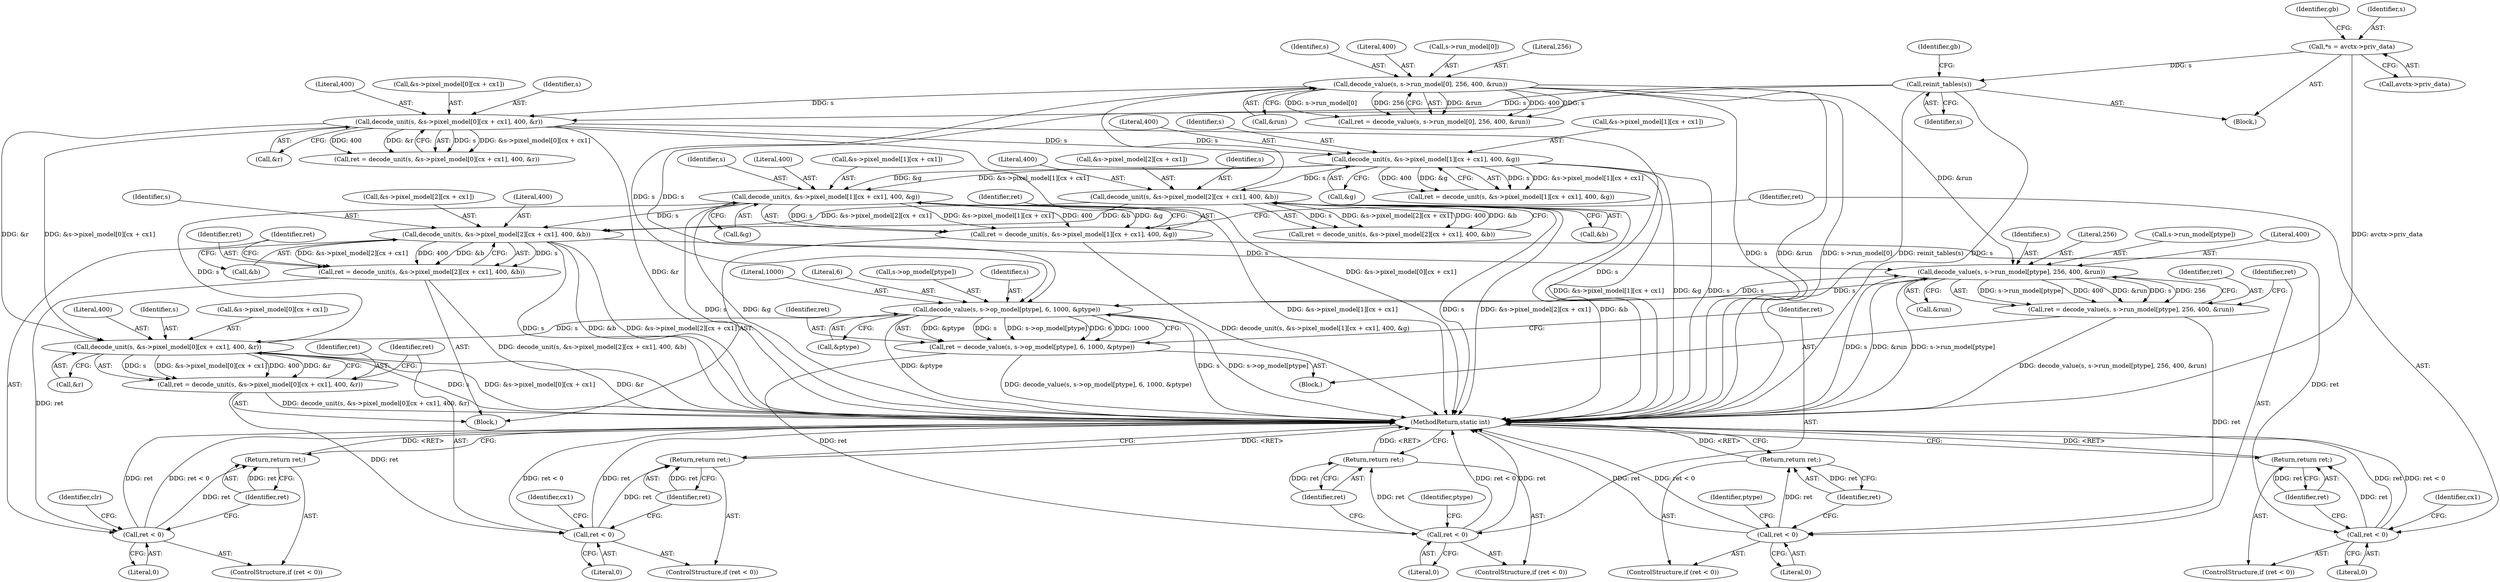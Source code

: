 digraph "0_FFmpeg_7ac5067146613997bb38442cb022d7f41321a706@array" {
"1000450" [label="(Call,decode_unit(s, &s->pixel_model[1][cx + cx1], 400, &g))"];
"1000415" [label="(Call,decode_unit(s, &s->pixel_model[0][cx + cx1], 400, &r))"];
"1000391" [label="(Call,decode_value(s, s->op_model[ptype], 6, 1000, &ptype))"];
"1000293" [label="(Call,decode_value(s, s->run_model[0], 256, 400, &run))"];
"1000258" [label="(Call,decode_unit(s, &s->pixel_model[2][cx + cx1], 400, &b))"];
"1000223" [label="(Call,decode_unit(s, &s->pixel_model[1][cx + cx1], 400, &g))"];
"1000188" [label="(Call,decode_unit(s, &s->pixel_model[0][cx + cx1], 400, &r))"];
"1000166" [label="(Call,reinit_tables(s))"];
"1000106" [label="(Call,*s = avctx->priv_data)"];
"1000525" [label="(Call,decode_value(s, s->run_model[ptype], 256, 400, &run))"];
"1000485" [label="(Call,decode_unit(s, &s->pixel_model[2][cx + cx1], 400, &b))"];
"1000450" [label="(Call,decode_unit(s, &s->pixel_model[1][cx + cx1], 400, &g))"];
"1000448" [label="(Call,ret = decode_unit(s, &s->pixel_model[1][cx + cx1], 400, &g))"];
"1000466" [label="(Call,ret < 0)"];
"1000469" [label="(Return,return ret;)"];
"1000483" [label="(Call,ret = decode_unit(s, &s->pixel_model[2][cx + cx1], 400, &b))"];
"1000501" [label="(Call,ret < 0)"];
"1000504" [label="(Return,return ret;)"];
"1000389" [label="(Call,ret = decode_value(s, s->op_model[ptype], 6, 1000, &ptype))"];
"1000403" [label="(Call,ret < 0)"];
"1000406" [label="(Return,return ret;)"];
"1000413" [label="(Call,ret = decode_unit(s, &s->pixel_model[0][cx + cx1], 400, &r))"];
"1000431" [label="(Call,ret < 0)"];
"1000434" [label="(Return,return ret;)"];
"1000523" [label="(Call,ret = decode_value(s, s->run_model[ptype], 256, 400, &run))"];
"1000537" [label="(Call,ret < 0)"];
"1000540" [label="(Return,return ret;)"];
"1000108" [label="(Call,avctx->priv_data)"];
"1000189" [label="(Identifier,s)"];
"1000391" [label="(Call,decode_value(s, s->op_model[ptype], 6, 1000, &ptype))"];
"1000235" [label="(Literal,400)"];
"1000469" [label="(Return,return ret;)"];
"1000533" [label="(Literal,400)"];
"1000295" [label="(Call,s->run_model[0])"];
"1000402" [label="(ControlStructure,if (ret < 0))"];
"1000449" [label="(Identifier,ret)"];
"1000451" [label="(Identifier,s)"];
"1000526" [label="(Identifier,s)"];
"1000293" [label="(Call,decode_value(s, s->run_model[0], 256, 400, &run))"];
"1000500" [label="(ControlStructure,if (ret < 0))"];
"1000487" [label="(Call,&s->pixel_model[2][cx + cx1])"];
"1000485" [label="(Call,decode_unit(s, &s->pixel_model[2][cx + cx1], 400, &b))"];
"1000470" [label="(Identifier,ret)"];
"1000505" [label="(Identifier,ret)"];
"1000532" [label="(Literal,256)"];
"1000415" [label="(Call,decode_unit(s, &s->pixel_model[0][cx + cx1], 400, &r))"];
"1000403" [label="(Call,ret < 0)"];
"1000271" [label="(Call,&b)"];
"1000104" [label="(Block,)"];
"1000188" [label="(Call,decode_unit(s, &s->pixel_model[0][cx + cx1], 400, &r))"];
"1000433" [label="(Literal,0)"];
"1000466" [label="(Call,ret < 0)"];
"1000437" [label="(Identifier,cx1)"];
"1000502" [label="(Identifier,ret)"];
"1000504" [label="(Return,return ret;)"];
"1000302" [label="(Call,&run)"];
"1000405" [label="(Literal,0)"];
"1000435" [label="(Identifier,ret)"];
"1000498" [label="(Call,&b)"];
"1000413" [label="(Call,ret = decode_unit(s, &s->pixel_model[0][cx + cx1], 400, &r))"];
"1000256" [label="(Call,ret = decode_unit(s, &s->pixel_model[2][cx + cx1], 400, &b))"];
"1000236" [label="(Call,&g)"];
"1000428" [label="(Call,&r)"];
"1000432" [label="(Identifier,ret)"];
"1000536" [label="(ControlStructure,if (ret < 0))"];
"1000541" [label="(Identifier,ret)"];
"1000483" [label="(Call,ret = decode_unit(s, &s->pixel_model[2][cx + cx1], 400, &b))"];
"1000434" [label="(Return,return ret;)"];
"1000389" [label="(Call,ret = decode_value(s, s->op_model[ptype], 6, 1000, &ptype))"];
"1000450" [label="(Call,decode_unit(s, &s->pixel_model[1][cx + cx1], 400, &g))"];
"1000200" [label="(Literal,400)"];
"1000224" [label="(Identifier,s)"];
"1000259" [label="(Identifier,s)"];
"1000201" [label="(Call,&r)"];
"1000393" [label="(Call,s->op_model[ptype])"];
"1000169" [label="(Identifier,gb)"];
"1000430" [label="(ControlStructure,if (ret < 0))"];
"1000448" [label="(Call,ret = decode_unit(s, &s->pixel_model[1][cx + cx1], 400, &g))"];
"1000417" [label="(Call,&s->pixel_model[0][cx + cx1])"];
"1000497" [label="(Literal,400)"];
"1000463" [label="(Call,&g)"];
"1000507" [label="(Identifier,clr)"];
"1000106" [label="(Call,*s = avctx->priv_data)"];
"1000486" [label="(Identifier,s)"];
"1000392" [label="(Identifier,s)"];
"1000221" [label="(Call,ret = decode_unit(s, &s->pixel_model[1][cx + cx1], 400, &g))"];
"1000537" [label="(Call,ret < 0)"];
"1000166" [label="(Call,reinit_tables(s))"];
"1000270" [label="(Literal,400)"];
"1000113" [label="(Identifier,gb)"];
"1000431" [label="(Call,ret < 0)"];
"1000300" [label="(Literal,256)"];
"1000407" [label="(Identifier,ret)"];
"1000190" [label="(Call,&s->pixel_model[0][cx + cx1])"];
"1000186" [label="(Call,ret = decode_unit(s, &s->pixel_model[0][cx + cx1], 400, &r))"];
"1000406" [label="(Return,return ret;)"];
"1000294" [label="(Identifier,s)"];
"1000400" [label="(Call,&ptype)"];
"1000107" [label="(Identifier,s)"];
"1000501" [label="(Call,ret < 0)"];
"1000462" [label="(Literal,400)"];
"1000468" [label="(Literal,0)"];
"1000399" [label="(Literal,1000)"];
"1000452" [label="(Call,&s->pixel_model[1][cx + cx1])"];
"1000503" [label="(Literal,0)"];
"1000539" [label="(Literal,0)"];
"1000410" [label="(Identifier,ptype)"];
"1000291" [label="(Call,ret = decode_value(s, s->run_model[0], 256, 400, &run))"];
"1000465" [label="(ControlStructure,if (ret < 0))"];
"1000223" [label="(Call,decode_unit(s, &s->pixel_model[1][cx + cx1], 400, &g))"];
"1000167" [label="(Identifier,s)"];
"1000525" [label="(Call,decode_value(s, s->run_model[ptype], 256, 400, &run))"];
"1000225" [label="(Call,&s->pixel_model[1][cx + cx1])"];
"1000258" [label="(Call,decode_unit(s, &s->pixel_model[2][cx + cx1], 400, &b))"];
"1000534" [label="(Call,&run)"];
"1000527" [label="(Call,s->run_model[ptype])"];
"1000427" [label="(Literal,400)"];
"1000260" [label="(Call,&s->pixel_model[2][cx + cx1])"];
"1000398" [label="(Literal,6)"];
"1000388" [label="(Block,)"];
"1000301" [label="(Literal,400)"];
"1000390" [label="(Identifier,ret)"];
"1000540" [label="(Return,return ret;)"];
"1000524" [label="(Identifier,ret)"];
"1000467" [label="(Identifier,ret)"];
"1000472" [label="(Identifier,cx1)"];
"1000538" [label="(Identifier,ret)"];
"1000414" [label="(Identifier,ret)"];
"1000543" [label="(Identifier,ptype)"];
"1000404" [label="(Identifier,ret)"];
"1001058" [label="(MethodReturn,static int)"];
"1000523" [label="(Call,ret = decode_value(s, s->run_model[ptype], 256, 400, &run))"];
"1000484" [label="(Identifier,ret)"];
"1000416" [label="(Identifier,s)"];
"1000412" [label="(Block,)"];
"1000450" -> "1000448"  [label="AST: "];
"1000450" -> "1000463"  [label="CFG: "];
"1000451" -> "1000450"  [label="AST: "];
"1000452" -> "1000450"  [label="AST: "];
"1000462" -> "1000450"  [label="AST: "];
"1000463" -> "1000450"  [label="AST: "];
"1000448" -> "1000450"  [label="CFG: "];
"1000450" -> "1001058"  [label="DDG: &g"];
"1000450" -> "1001058"  [label="DDG: &s->pixel_model[1][cx + cx1]"];
"1000450" -> "1001058"  [label="DDG: s"];
"1000450" -> "1000448"  [label="DDG: s"];
"1000450" -> "1000448"  [label="DDG: &s->pixel_model[1][cx + cx1]"];
"1000450" -> "1000448"  [label="DDG: 400"];
"1000450" -> "1000448"  [label="DDG: &g"];
"1000415" -> "1000450"  [label="DDG: s"];
"1000223" -> "1000450"  [label="DDG: &s->pixel_model[1][cx + cx1]"];
"1000223" -> "1000450"  [label="DDG: &g"];
"1000450" -> "1000485"  [label="DDG: s"];
"1000415" -> "1000413"  [label="AST: "];
"1000415" -> "1000428"  [label="CFG: "];
"1000416" -> "1000415"  [label="AST: "];
"1000417" -> "1000415"  [label="AST: "];
"1000427" -> "1000415"  [label="AST: "];
"1000428" -> "1000415"  [label="AST: "];
"1000413" -> "1000415"  [label="CFG: "];
"1000415" -> "1001058"  [label="DDG: &r"];
"1000415" -> "1001058"  [label="DDG: s"];
"1000415" -> "1001058"  [label="DDG: &s->pixel_model[0][cx + cx1]"];
"1000415" -> "1000413"  [label="DDG: s"];
"1000415" -> "1000413"  [label="DDG: &s->pixel_model[0][cx + cx1]"];
"1000415" -> "1000413"  [label="DDG: 400"];
"1000415" -> "1000413"  [label="DDG: &r"];
"1000391" -> "1000415"  [label="DDG: s"];
"1000188" -> "1000415"  [label="DDG: &s->pixel_model[0][cx + cx1]"];
"1000188" -> "1000415"  [label="DDG: &r"];
"1000391" -> "1000389"  [label="AST: "];
"1000391" -> "1000400"  [label="CFG: "];
"1000392" -> "1000391"  [label="AST: "];
"1000393" -> "1000391"  [label="AST: "];
"1000398" -> "1000391"  [label="AST: "];
"1000399" -> "1000391"  [label="AST: "];
"1000400" -> "1000391"  [label="AST: "];
"1000389" -> "1000391"  [label="CFG: "];
"1000391" -> "1001058"  [label="DDG: s"];
"1000391" -> "1001058"  [label="DDG: s->op_model[ptype]"];
"1000391" -> "1001058"  [label="DDG: &ptype"];
"1000391" -> "1000389"  [label="DDG: &ptype"];
"1000391" -> "1000389"  [label="DDG: s"];
"1000391" -> "1000389"  [label="DDG: s->op_model[ptype]"];
"1000391" -> "1000389"  [label="DDG: 6"];
"1000391" -> "1000389"  [label="DDG: 1000"];
"1000293" -> "1000391"  [label="DDG: s"];
"1000166" -> "1000391"  [label="DDG: s"];
"1000525" -> "1000391"  [label="DDG: s"];
"1000391" -> "1000525"  [label="DDG: s"];
"1000293" -> "1000291"  [label="AST: "];
"1000293" -> "1000302"  [label="CFG: "];
"1000294" -> "1000293"  [label="AST: "];
"1000295" -> "1000293"  [label="AST: "];
"1000300" -> "1000293"  [label="AST: "];
"1000301" -> "1000293"  [label="AST: "];
"1000302" -> "1000293"  [label="AST: "];
"1000291" -> "1000293"  [label="CFG: "];
"1000293" -> "1001058"  [label="DDG: s"];
"1000293" -> "1001058"  [label="DDG: &run"];
"1000293" -> "1001058"  [label="DDG: s->run_model[0]"];
"1000293" -> "1000188"  [label="DDG: s"];
"1000293" -> "1000291"  [label="DDG: &run"];
"1000293" -> "1000291"  [label="DDG: 400"];
"1000293" -> "1000291"  [label="DDG: s"];
"1000293" -> "1000291"  [label="DDG: s->run_model[0]"];
"1000293" -> "1000291"  [label="DDG: 256"];
"1000258" -> "1000293"  [label="DDG: s"];
"1000293" -> "1000525"  [label="DDG: &run"];
"1000258" -> "1000256"  [label="AST: "];
"1000258" -> "1000271"  [label="CFG: "];
"1000259" -> "1000258"  [label="AST: "];
"1000260" -> "1000258"  [label="AST: "];
"1000270" -> "1000258"  [label="AST: "];
"1000271" -> "1000258"  [label="AST: "];
"1000256" -> "1000258"  [label="CFG: "];
"1000258" -> "1001058"  [label="DDG: s"];
"1000258" -> "1001058"  [label="DDG: &s->pixel_model[2][cx + cx1]"];
"1000258" -> "1001058"  [label="DDG: &b"];
"1000258" -> "1000256"  [label="DDG: s"];
"1000258" -> "1000256"  [label="DDG: &s->pixel_model[2][cx + cx1]"];
"1000258" -> "1000256"  [label="DDG: 400"];
"1000258" -> "1000256"  [label="DDG: &b"];
"1000223" -> "1000258"  [label="DDG: s"];
"1000258" -> "1000485"  [label="DDG: &s->pixel_model[2][cx + cx1]"];
"1000258" -> "1000485"  [label="DDG: &b"];
"1000223" -> "1000221"  [label="AST: "];
"1000223" -> "1000236"  [label="CFG: "];
"1000224" -> "1000223"  [label="AST: "];
"1000225" -> "1000223"  [label="AST: "];
"1000235" -> "1000223"  [label="AST: "];
"1000236" -> "1000223"  [label="AST: "];
"1000221" -> "1000223"  [label="CFG: "];
"1000223" -> "1001058"  [label="DDG: &s->pixel_model[1][cx + cx1]"];
"1000223" -> "1001058"  [label="DDG: &g"];
"1000223" -> "1001058"  [label="DDG: s"];
"1000223" -> "1000221"  [label="DDG: s"];
"1000223" -> "1000221"  [label="DDG: &s->pixel_model[1][cx + cx1]"];
"1000223" -> "1000221"  [label="DDG: 400"];
"1000223" -> "1000221"  [label="DDG: &g"];
"1000188" -> "1000223"  [label="DDG: s"];
"1000188" -> "1000186"  [label="AST: "];
"1000188" -> "1000201"  [label="CFG: "];
"1000189" -> "1000188"  [label="AST: "];
"1000190" -> "1000188"  [label="AST: "];
"1000200" -> "1000188"  [label="AST: "];
"1000201" -> "1000188"  [label="AST: "];
"1000186" -> "1000188"  [label="CFG: "];
"1000188" -> "1001058"  [label="DDG: &r"];
"1000188" -> "1001058"  [label="DDG: &s->pixel_model[0][cx + cx1]"];
"1000188" -> "1001058"  [label="DDG: s"];
"1000188" -> "1000186"  [label="DDG: s"];
"1000188" -> "1000186"  [label="DDG: &s->pixel_model[0][cx + cx1]"];
"1000188" -> "1000186"  [label="DDG: 400"];
"1000188" -> "1000186"  [label="DDG: &r"];
"1000166" -> "1000188"  [label="DDG: s"];
"1000166" -> "1000104"  [label="AST: "];
"1000166" -> "1000167"  [label="CFG: "];
"1000167" -> "1000166"  [label="AST: "];
"1000169" -> "1000166"  [label="CFG: "];
"1000166" -> "1001058"  [label="DDG: reinit_tables(s)"];
"1000166" -> "1001058"  [label="DDG: s"];
"1000106" -> "1000166"  [label="DDG: s"];
"1000106" -> "1000104"  [label="AST: "];
"1000106" -> "1000108"  [label="CFG: "];
"1000107" -> "1000106"  [label="AST: "];
"1000108" -> "1000106"  [label="AST: "];
"1000113" -> "1000106"  [label="CFG: "];
"1000106" -> "1001058"  [label="DDG: avctx->priv_data"];
"1000525" -> "1000523"  [label="AST: "];
"1000525" -> "1000534"  [label="CFG: "];
"1000526" -> "1000525"  [label="AST: "];
"1000527" -> "1000525"  [label="AST: "];
"1000532" -> "1000525"  [label="AST: "];
"1000533" -> "1000525"  [label="AST: "];
"1000534" -> "1000525"  [label="AST: "];
"1000523" -> "1000525"  [label="CFG: "];
"1000525" -> "1001058"  [label="DDG: s"];
"1000525" -> "1001058"  [label="DDG: &run"];
"1000525" -> "1001058"  [label="DDG: s->run_model[ptype]"];
"1000525" -> "1000523"  [label="DDG: s->run_model[ptype]"];
"1000525" -> "1000523"  [label="DDG: 400"];
"1000525" -> "1000523"  [label="DDG: &run"];
"1000525" -> "1000523"  [label="DDG: s"];
"1000525" -> "1000523"  [label="DDG: 256"];
"1000485" -> "1000525"  [label="DDG: s"];
"1000485" -> "1000483"  [label="AST: "];
"1000485" -> "1000498"  [label="CFG: "];
"1000486" -> "1000485"  [label="AST: "];
"1000487" -> "1000485"  [label="AST: "];
"1000497" -> "1000485"  [label="AST: "];
"1000498" -> "1000485"  [label="AST: "];
"1000483" -> "1000485"  [label="CFG: "];
"1000485" -> "1001058"  [label="DDG: s"];
"1000485" -> "1001058"  [label="DDG: &b"];
"1000485" -> "1001058"  [label="DDG: &s->pixel_model[2][cx + cx1]"];
"1000485" -> "1000483"  [label="DDG: s"];
"1000485" -> "1000483"  [label="DDG: &s->pixel_model[2][cx + cx1]"];
"1000485" -> "1000483"  [label="DDG: 400"];
"1000485" -> "1000483"  [label="DDG: &b"];
"1000448" -> "1000412"  [label="AST: "];
"1000449" -> "1000448"  [label="AST: "];
"1000467" -> "1000448"  [label="CFG: "];
"1000448" -> "1001058"  [label="DDG: decode_unit(s, &s->pixel_model[1][cx + cx1], 400, &g)"];
"1000448" -> "1000466"  [label="DDG: ret"];
"1000466" -> "1000465"  [label="AST: "];
"1000466" -> "1000468"  [label="CFG: "];
"1000467" -> "1000466"  [label="AST: "];
"1000468" -> "1000466"  [label="AST: "];
"1000470" -> "1000466"  [label="CFG: "];
"1000472" -> "1000466"  [label="CFG: "];
"1000466" -> "1001058"  [label="DDG: ret"];
"1000466" -> "1001058"  [label="DDG: ret < 0"];
"1000466" -> "1000469"  [label="DDG: ret"];
"1000469" -> "1000465"  [label="AST: "];
"1000469" -> "1000470"  [label="CFG: "];
"1000470" -> "1000469"  [label="AST: "];
"1001058" -> "1000469"  [label="CFG: "];
"1000469" -> "1001058"  [label="DDG: <RET>"];
"1000470" -> "1000469"  [label="DDG: ret"];
"1000483" -> "1000412"  [label="AST: "];
"1000484" -> "1000483"  [label="AST: "];
"1000502" -> "1000483"  [label="CFG: "];
"1000483" -> "1001058"  [label="DDG: decode_unit(s, &s->pixel_model[2][cx + cx1], 400, &b)"];
"1000483" -> "1000501"  [label="DDG: ret"];
"1000501" -> "1000500"  [label="AST: "];
"1000501" -> "1000503"  [label="CFG: "];
"1000502" -> "1000501"  [label="AST: "];
"1000503" -> "1000501"  [label="AST: "];
"1000505" -> "1000501"  [label="CFG: "];
"1000507" -> "1000501"  [label="CFG: "];
"1000501" -> "1001058"  [label="DDG: ret"];
"1000501" -> "1001058"  [label="DDG: ret < 0"];
"1000501" -> "1000504"  [label="DDG: ret"];
"1000504" -> "1000500"  [label="AST: "];
"1000504" -> "1000505"  [label="CFG: "];
"1000505" -> "1000504"  [label="AST: "];
"1001058" -> "1000504"  [label="CFG: "];
"1000504" -> "1001058"  [label="DDG: <RET>"];
"1000505" -> "1000504"  [label="DDG: ret"];
"1000389" -> "1000388"  [label="AST: "];
"1000390" -> "1000389"  [label="AST: "];
"1000404" -> "1000389"  [label="CFG: "];
"1000389" -> "1001058"  [label="DDG: decode_value(s, s->op_model[ptype], 6, 1000, &ptype)"];
"1000389" -> "1000403"  [label="DDG: ret"];
"1000403" -> "1000402"  [label="AST: "];
"1000403" -> "1000405"  [label="CFG: "];
"1000404" -> "1000403"  [label="AST: "];
"1000405" -> "1000403"  [label="AST: "];
"1000407" -> "1000403"  [label="CFG: "];
"1000410" -> "1000403"  [label="CFG: "];
"1000403" -> "1001058"  [label="DDG: ret"];
"1000403" -> "1001058"  [label="DDG: ret < 0"];
"1000403" -> "1000406"  [label="DDG: ret"];
"1000406" -> "1000402"  [label="AST: "];
"1000406" -> "1000407"  [label="CFG: "];
"1000407" -> "1000406"  [label="AST: "];
"1001058" -> "1000406"  [label="CFG: "];
"1000406" -> "1001058"  [label="DDG: <RET>"];
"1000407" -> "1000406"  [label="DDG: ret"];
"1000413" -> "1000412"  [label="AST: "];
"1000414" -> "1000413"  [label="AST: "];
"1000432" -> "1000413"  [label="CFG: "];
"1000413" -> "1001058"  [label="DDG: decode_unit(s, &s->pixel_model[0][cx + cx1], 400, &r)"];
"1000413" -> "1000431"  [label="DDG: ret"];
"1000431" -> "1000430"  [label="AST: "];
"1000431" -> "1000433"  [label="CFG: "];
"1000432" -> "1000431"  [label="AST: "];
"1000433" -> "1000431"  [label="AST: "];
"1000435" -> "1000431"  [label="CFG: "];
"1000437" -> "1000431"  [label="CFG: "];
"1000431" -> "1001058"  [label="DDG: ret"];
"1000431" -> "1001058"  [label="DDG: ret < 0"];
"1000431" -> "1000434"  [label="DDG: ret"];
"1000434" -> "1000430"  [label="AST: "];
"1000434" -> "1000435"  [label="CFG: "];
"1000435" -> "1000434"  [label="AST: "];
"1001058" -> "1000434"  [label="CFG: "];
"1000434" -> "1001058"  [label="DDG: <RET>"];
"1000435" -> "1000434"  [label="DDG: ret"];
"1000523" -> "1000388"  [label="AST: "];
"1000524" -> "1000523"  [label="AST: "];
"1000538" -> "1000523"  [label="CFG: "];
"1000523" -> "1001058"  [label="DDG: decode_value(s, s->run_model[ptype], 256, 400, &run)"];
"1000523" -> "1000537"  [label="DDG: ret"];
"1000537" -> "1000536"  [label="AST: "];
"1000537" -> "1000539"  [label="CFG: "];
"1000538" -> "1000537"  [label="AST: "];
"1000539" -> "1000537"  [label="AST: "];
"1000541" -> "1000537"  [label="CFG: "];
"1000543" -> "1000537"  [label="CFG: "];
"1000537" -> "1001058"  [label="DDG: ret"];
"1000537" -> "1001058"  [label="DDG: ret < 0"];
"1000537" -> "1000540"  [label="DDG: ret"];
"1000540" -> "1000536"  [label="AST: "];
"1000540" -> "1000541"  [label="CFG: "];
"1000541" -> "1000540"  [label="AST: "];
"1001058" -> "1000540"  [label="CFG: "];
"1000540" -> "1001058"  [label="DDG: <RET>"];
"1000541" -> "1000540"  [label="DDG: ret"];
}
